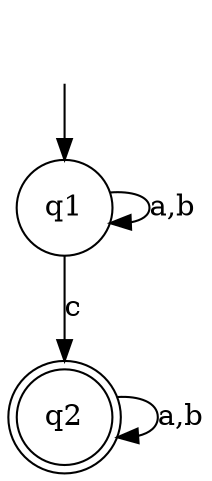 digraph Task1{
    node[shape = circle]
    "" [shape = none]
    q2 [shape = doublecircle]
    "" -> q1
    q1 -> q1 [label = "a,b"]
    q1 -> q2 [label = "c"]
    q2 -> q2 [label = "a,b"]
}